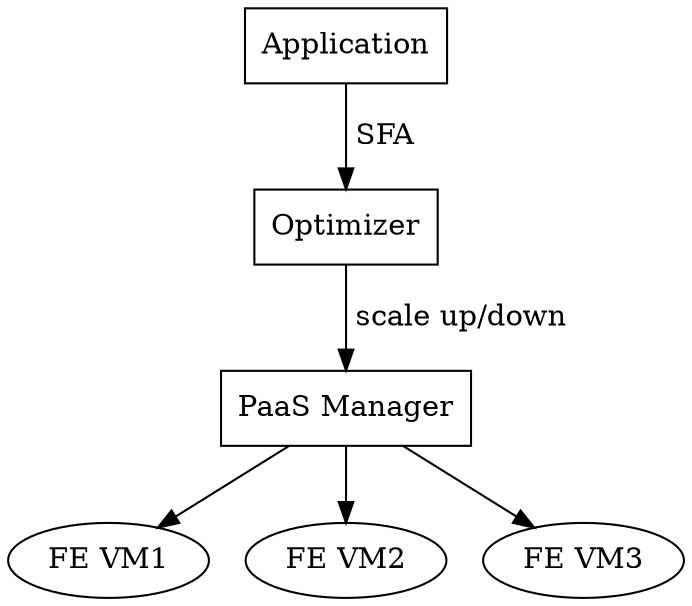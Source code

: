 digraph SFABlock {

PaaS[shape=rectangle, label="PaaS Manager"]
autoScaler[shape=rectangle, label="Optimizer"]
loadBalancer[shape=rectangle, label="Application"]
VM1[label="FE VM1"]
VM2[label="FE VM2"]
VM3[label="FE VM3"]

loadBalancer->autoScaler [label=" SFA"]
autoScaler->PaaS [label=" scale up/down"]
PaaS->VM1
PaaS->VM2
PaaS->VM3
}
